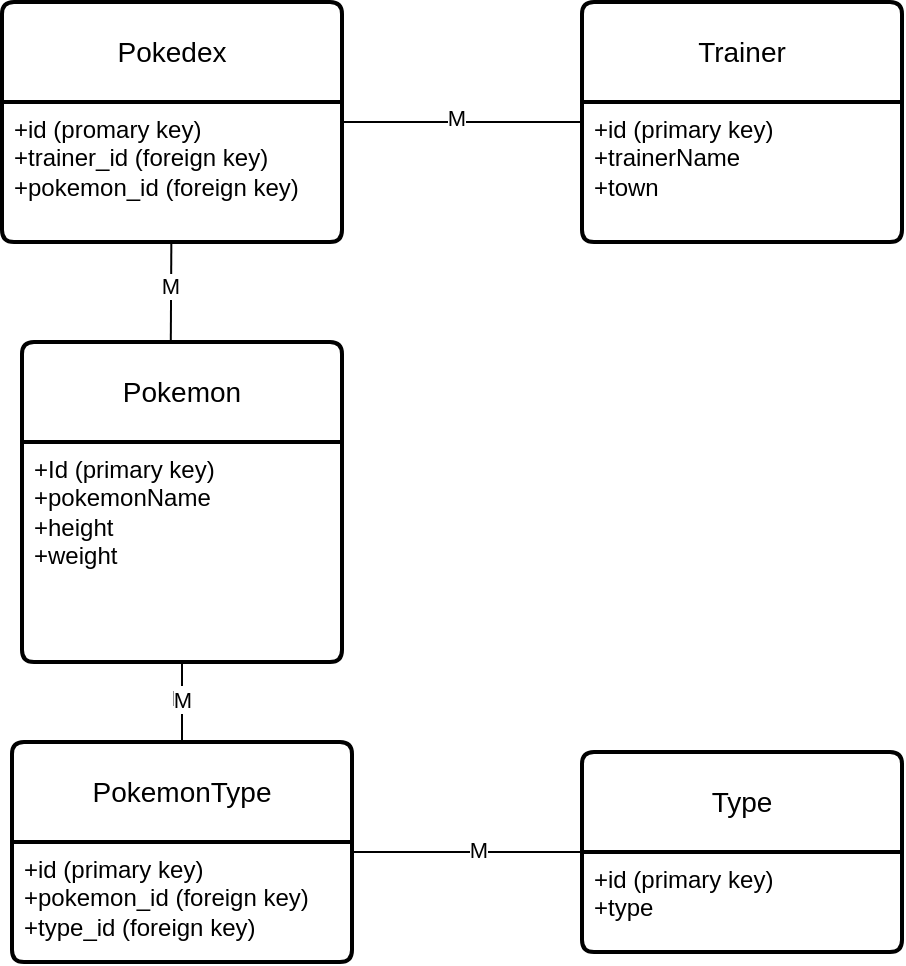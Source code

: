 <mxfile version="24.4.8" type="device">
  <diagram name="Page-1" id="UsmaYbHlR8qYMjK1fiK9">
    <mxGraphModel dx="1052" dy="566" grid="1" gridSize="10" guides="1" tooltips="1" connect="1" arrows="1" fold="1" page="1" pageScale="1" pageWidth="850" pageHeight="1100" math="0" shadow="0">
      <root>
        <mxCell id="0" />
        <mxCell id="1" parent="0" />
        <mxCell id="yLZtfS4gvyToNNBfHDFI-1" value="Pokemon" style="swimlane;childLayout=stackLayout;horizontal=1;startSize=50;horizontalStack=0;rounded=1;fontSize=14;fontStyle=0;strokeWidth=2;resizeParent=0;resizeLast=1;shadow=0;dashed=0;align=center;arcSize=4;whiteSpace=wrap;html=1;" parent="1" vertex="1">
          <mxGeometry x="340" y="190" width="160" height="160" as="geometry" />
        </mxCell>
        <mxCell id="yLZtfS4gvyToNNBfHDFI-2" value="+Id (primary key)&lt;br&gt;&lt;div&gt;+pokemonName&lt;/div&gt;&lt;div&gt;+height&lt;/div&gt;&lt;div&gt;+weight&lt;/div&gt;" style="align=left;strokeColor=none;fillColor=none;spacingLeft=4;fontSize=12;verticalAlign=top;resizable=0;rotatable=0;part=1;html=1;" parent="yLZtfS4gvyToNNBfHDFI-1" vertex="1">
          <mxGeometry y="50" width="160" height="110" as="geometry" />
        </mxCell>
        <mxCell id="yLZtfS4gvyToNNBfHDFI-5" value="Pokedex" style="swimlane;childLayout=stackLayout;horizontal=1;startSize=50;horizontalStack=0;rounded=1;fontSize=14;fontStyle=0;strokeWidth=2;resizeParent=0;resizeLast=1;shadow=0;dashed=0;align=center;arcSize=4;whiteSpace=wrap;html=1;" parent="1" vertex="1">
          <mxGeometry x="330" y="20" width="170" height="120" as="geometry" />
        </mxCell>
        <mxCell id="yLZtfS4gvyToNNBfHDFI-6" value="+id (promary key)&lt;div&gt;+trainer_id (foreign key)&lt;/div&gt;&lt;div&gt;+pokemon_id (foreign key)&lt;/div&gt;" style="align=left;strokeColor=none;fillColor=none;spacingLeft=4;fontSize=12;verticalAlign=top;resizable=0;rotatable=0;part=1;html=1;" parent="yLZtfS4gvyToNNBfHDFI-5" vertex="1">
          <mxGeometry y="50" width="170" height="70" as="geometry" />
        </mxCell>
        <mxCell id="yLZtfS4gvyToNNBfHDFI-8" value="Trainer" style="swimlane;childLayout=stackLayout;horizontal=1;startSize=50;horizontalStack=0;rounded=1;fontSize=14;fontStyle=0;strokeWidth=2;resizeParent=0;resizeLast=1;shadow=0;dashed=0;align=center;arcSize=4;whiteSpace=wrap;html=1;" parent="1" vertex="1">
          <mxGeometry x="620" y="20" width="160" height="120" as="geometry" />
        </mxCell>
        <mxCell id="yLZtfS4gvyToNNBfHDFI-9" value="&lt;div&gt;+id (primary key)&lt;/div&gt;&lt;div&gt;+&lt;span style=&quot;background-color: initial;&quot;&gt;trainerName&lt;/span&gt;&lt;/div&gt;&lt;div&gt;&lt;span style=&quot;background-color: initial;&quot;&gt;+town&lt;/span&gt;&lt;/div&gt;" style="align=left;strokeColor=none;fillColor=none;spacingLeft=4;fontSize=12;verticalAlign=top;resizable=0;rotatable=0;part=1;html=1;" parent="yLZtfS4gvyToNNBfHDFI-8" vertex="1">
          <mxGeometry y="50" width="160" height="70" as="geometry" />
        </mxCell>
        <mxCell id="y-yxsAtaFRiuAF9jbF6j-1" value="Type" style="swimlane;childLayout=stackLayout;horizontal=1;startSize=50;horizontalStack=0;rounded=1;fontSize=14;fontStyle=0;strokeWidth=2;resizeParent=0;resizeLast=1;shadow=0;dashed=0;align=center;arcSize=4;whiteSpace=wrap;html=1;" parent="1" vertex="1">
          <mxGeometry x="620" y="395" width="160" height="100" as="geometry" />
        </mxCell>
        <mxCell id="y-yxsAtaFRiuAF9jbF6j-2" value="+id (primary key)&lt;div&gt;+type&lt;/div&gt;" style="align=left;strokeColor=none;fillColor=none;spacingLeft=4;fontSize=12;verticalAlign=top;resizable=0;rotatable=0;part=1;html=1;" parent="y-yxsAtaFRiuAF9jbF6j-1" vertex="1">
          <mxGeometry y="50" width="160" height="50" as="geometry" />
        </mxCell>
        <mxCell id="y-yxsAtaFRiuAF9jbF6j-4" value="" style="endArrow=none;html=1;rounded=0;exitX=0.465;exitY=0.006;exitDx=0;exitDy=0;exitPerimeter=0;" parent="1" source="yLZtfS4gvyToNNBfHDFI-1" target="yLZtfS4gvyToNNBfHDFI-5" edge="1">
          <mxGeometry width="50" height="50" relative="1" as="geometry">
            <mxPoint x="400" y="170" as="sourcePoint" />
            <mxPoint x="450" y="120" as="targetPoint" />
          </mxGeometry>
        </mxCell>
        <mxCell id="y-yxsAtaFRiuAF9jbF6j-7" value="M" style="edgeLabel;html=1;align=center;verticalAlign=middle;resizable=0;points=[];" parent="y-yxsAtaFRiuAF9jbF6j-4" vertex="1" connectable="0">
          <mxGeometry x="0.145" y="1" relative="1" as="geometry">
            <mxPoint as="offset" />
          </mxGeometry>
        </mxCell>
        <mxCell id="y-yxsAtaFRiuAF9jbF6j-5" value="" style="endArrow=none;html=1;rounded=0;" parent="1" source="yLZtfS4gvyToNNBfHDFI-8" target="yLZtfS4gvyToNNBfHDFI-5" edge="1">
          <mxGeometry width="50" height="50" relative="1" as="geometry">
            <mxPoint x="582" y="120.5" as="sourcePoint" />
            <mxPoint x="580" y="19.5" as="targetPoint" />
          </mxGeometry>
        </mxCell>
        <mxCell id="y-yxsAtaFRiuAF9jbF6j-6" value="M" style="edgeLabel;html=1;align=center;verticalAlign=middle;resizable=0;points=[];" parent="y-yxsAtaFRiuAF9jbF6j-5" vertex="1" connectable="0">
          <mxGeometry x="0.05" y="-2" relative="1" as="geometry">
            <mxPoint as="offset" />
          </mxGeometry>
        </mxCell>
        <mxCell id="y-yxsAtaFRiuAF9jbF6j-8" value="PokemonType" style="swimlane;childLayout=stackLayout;horizontal=1;startSize=50;horizontalStack=0;rounded=1;fontSize=14;fontStyle=0;strokeWidth=2;resizeParent=0;resizeLast=1;shadow=0;dashed=0;align=center;arcSize=4;whiteSpace=wrap;html=1;" parent="1" vertex="1">
          <mxGeometry x="335" y="390" width="170" height="110" as="geometry" />
        </mxCell>
        <mxCell id="y-yxsAtaFRiuAF9jbF6j-9" value="&lt;div&gt;+id (primary key)&lt;/div&gt;+pokemon_id (foreign key)&lt;div&gt;&lt;span style=&quot;background-color: initial;&quot;&gt;+type_id&amp;nbsp;&lt;/span&gt;&lt;span style=&quot;background-color: initial;&quot;&gt;(foreign key)&lt;/span&gt;&lt;/div&gt;" style="align=left;strokeColor=none;fillColor=none;spacingLeft=4;fontSize=12;verticalAlign=top;resizable=0;rotatable=0;part=1;html=1;" parent="y-yxsAtaFRiuAF9jbF6j-8" vertex="1">
          <mxGeometry y="50" width="170" height="60" as="geometry" />
        </mxCell>
        <mxCell id="y-yxsAtaFRiuAF9jbF6j-10" value="" style="endArrow=none;html=1;rounded=0;" parent="1" source="y-yxsAtaFRiuAF9jbF6j-8" target="y-yxsAtaFRiuAF9jbF6j-1" edge="1">
          <mxGeometry width="50" height="50" relative="1" as="geometry">
            <mxPoint x="580" y="510" as="sourcePoint" />
            <mxPoint x="630" y="460" as="targetPoint" />
          </mxGeometry>
        </mxCell>
        <mxCell id="y-yxsAtaFRiuAF9jbF6j-11" value="M" style="edgeLabel;html=1;align=center;verticalAlign=middle;resizable=0;points=[];" parent="y-yxsAtaFRiuAF9jbF6j-10" vertex="1" connectable="0">
          <mxGeometry x="0.091" y="1" relative="1" as="geometry">
            <mxPoint as="offset" />
          </mxGeometry>
        </mxCell>
        <mxCell id="y-yxsAtaFRiuAF9jbF6j-12" value="" style="endArrow=none;html=1;rounded=0;" parent="1" source="y-yxsAtaFRiuAF9jbF6j-8" target="yLZtfS4gvyToNNBfHDFI-1" edge="1">
          <mxGeometry width="50" height="50" relative="1" as="geometry">
            <mxPoint x="332.5" y="390" as="sourcePoint" />
            <mxPoint x="507.5" y="390" as="targetPoint" />
          </mxGeometry>
        </mxCell>
        <mxCell id="y-yxsAtaFRiuAF9jbF6j-13" value="M" style="edgeLabel;html=1;align=center;verticalAlign=middle;resizable=0;points=[];" parent="y-yxsAtaFRiuAF9jbF6j-12" vertex="1" connectable="0">
          <mxGeometry x="0.091" y="1" relative="1" as="geometry">
            <mxPoint as="offset" />
          </mxGeometry>
        </mxCell>
        <mxCell id="y-yxsAtaFRiuAF9jbF6j-14" value="1" style="edgeLabel;html=1;align=center;verticalAlign=middle;resizable=0;points=[];" parent="y-yxsAtaFRiuAF9jbF6j-12" vertex="1" connectable="0">
          <mxGeometry x="0.051" relative="1" as="geometry">
            <mxPoint as="offset" />
          </mxGeometry>
        </mxCell>
        <mxCell id="y-yxsAtaFRiuAF9jbF6j-15" value="M" style="edgeLabel;html=1;align=center;verticalAlign=middle;resizable=0;points=[];" parent="y-yxsAtaFRiuAF9jbF6j-12" vertex="1" connectable="0">
          <mxGeometry x="0.072" relative="1" as="geometry">
            <mxPoint as="offset" />
          </mxGeometry>
        </mxCell>
      </root>
    </mxGraphModel>
  </diagram>
</mxfile>

